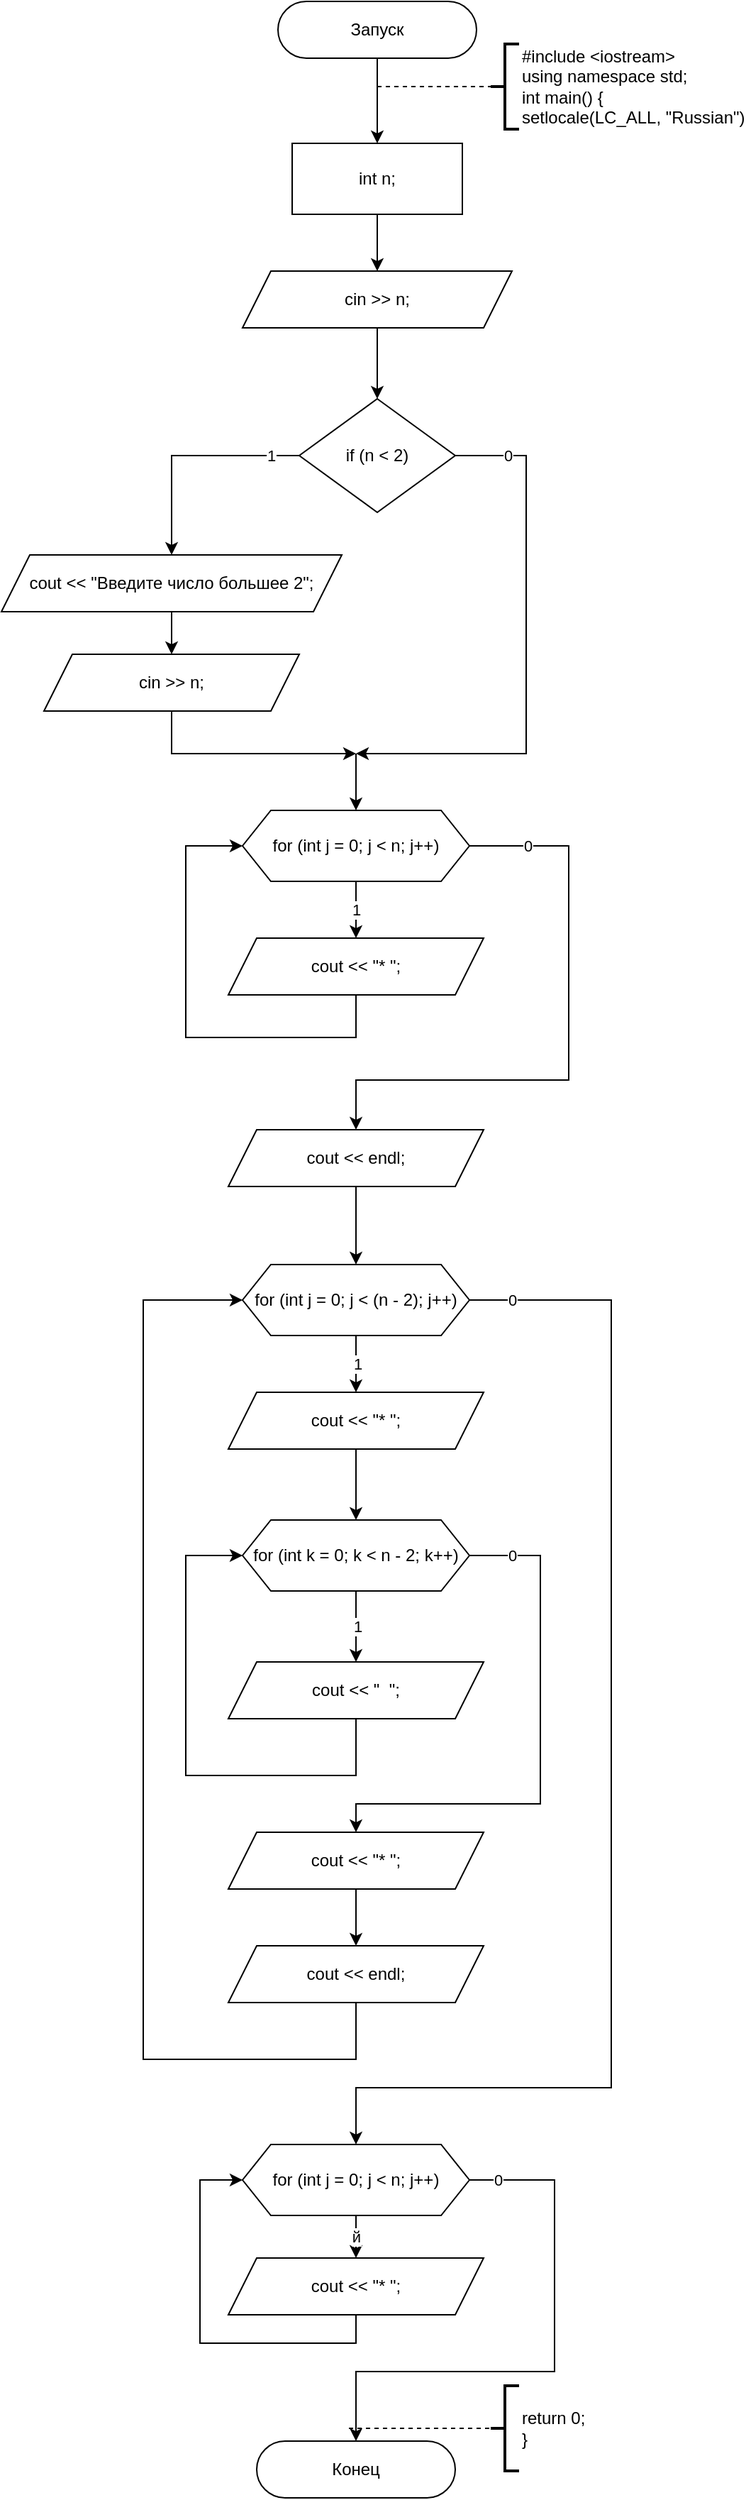 <mxfile version="13.9.9" type="device"><diagram id="pxqv_zmgmr1ywE6VNkn8" name="Страница 1"><mxGraphModel dx="852" dy="494" grid="1" gridSize="10" guides="1" tooltips="1" connect="1" arrows="1" fold="1" page="1" pageScale="1" pageWidth="827" pageHeight="1169" math="0" shadow="0"><root><mxCell id="0"/><mxCell id="1" parent="0"/><mxCell id="2" style="edgeStyle=orthogonalEdgeStyle;rounded=0;orthogonalLoop=1;jettySize=auto;html=1;" parent="1" source="3" target="4" edge="1"><mxGeometry relative="1" as="geometry"/></mxCell><mxCell id="3" value="Запуск" style="rounded=1;whiteSpace=wrap;html=1;arcSize=50;" parent="1" vertex="1"><mxGeometry x="305" y="20" width="140" height="40" as="geometry"/></mxCell><mxCell id="14" style="edgeStyle=none;html=1;entryX=0.5;entryY=0;entryDx=0;entryDy=0;" parent="1" source="4" target="12" edge="1"><mxGeometry relative="1" as="geometry"/></mxCell><mxCell id="4" value="int n;" style="rounded=0;whiteSpace=wrap;html=1;" parent="1" vertex="1"><mxGeometry x="315" y="120" width="120" height="50" as="geometry"/></mxCell><mxCell id="5" value="#include &amp;lt;iostream&amp;gt;&lt;br&gt;using namespace std;&lt;br&gt;int main() {&lt;br&gt;setlocale(LC_ALL, &quot;Russian&quot;)" style="strokeWidth=2;html=1;shape=mxgraph.flowchart.annotation_2;align=left;labelPosition=right;pointerEvents=1;" parent="1" vertex="1"><mxGeometry x="455" y="50" width="20" height="60" as="geometry"/></mxCell><mxCell id="6" value="" style="endArrow=none;dashed=1;html=1;entryX=0;entryY=0.5;entryDx=0;entryDy=0;entryPerimeter=0;" parent="1" target="5" edge="1"><mxGeometry width="50" height="50" relative="1" as="geometry"><mxPoint x="375" y="80" as="sourcePoint"/><mxPoint x="465" y="70" as="targetPoint"/></mxGeometry></mxCell><mxCell id="7" value="Конец" style="rounded=1;whiteSpace=wrap;html=1;arcSize=50;" parent="1" vertex="1"><mxGeometry x="290" y="1739" width="140" height="40" as="geometry"/></mxCell><mxCell id="10" value="return 0;&lt;br&gt;}" style="strokeWidth=2;html=1;shape=mxgraph.flowchart.annotation_2;align=left;labelPosition=right;pointerEvents=1;" parent="1" vertex="1"><mxGeometry x="455" y="1700" width="20" height="60" as="geometry"/></mxCell><mxCell id="11" value="" style="endArrow=none;dashed=1;html=1;entryX=0;entryY=0.5;entryDx=0;entryDy=0;entryPerimeter=0;" parent="1" target="10" edge="1"><mxGeometry width="50" height="50" relative="1" as="geometry"><mxPoint x="355" y="1730" as="sourcePoint"/><mxPoint x="455" y="690" as="targetPoint"/></mxGeometry></mxCell><mxCell id="58" style="edgeStyle=none;html=1;entryX=0.5;entryY=0;entryDx=0;entryDy=0;" parent="1" source="12" target="57" edge="1"><mxGeometry relative="1" as="geometry"/></mxCell><mxCell id="12" value="cin &amp;gt;&amp;gt; n;" style="shape=parallelogram;perimeter=parallelogramPerimeter;whiteSpace=wrap;html=1;fixedSize=1;" parent="1" vertex="1"><mxGeometry x="280" y="210" width="190" height="40" as="geometry"/></mxCell><mxCell id="61" value="1" style="edgeStyle=none;html=1;entryX=0.5;entryY=0;entryDx=0;entryDy=0;rounded=0;" parent="1" source="57" target="59" edge="1"><mxGeometry x="-0.75" relative="1" as="geometry"><Array as="points"><mxPoint x="230" y="340"/></Array><mxPoint as="offset"/></mxGeometry></mxCell><mxCell id="64" value="0" style="edgeStyle=orthogonalEdgeStyle;rounded=0;html=1;" parent="1" source="57" edge="1"><mxGeometry x="-0.809" relative="1" as="geometry"><mxPoint x="360" y="550" as="targetPoint"/><Array as="points"><mxPoint x="480" y="340"/><mxPoint x="480" y="550"/></Array><mxPoint as="offset"/></mxGeometry></mxCell><mxCell id="57" value="if (n &amp;lt; 2)" style="rhombus;whiteSpace=wrap;html=1;" parent="1" vertex="1"><mxGeometry x="320" y="300" width="110" height="80" as="geometry"/></mxCell><mxCell id="62" style="edgeStyle=none;rounded=0;html=1;entryX=0.5;entryY=0;entryDx=0;entryDy=0;" parent="1" source="59" target="60" edge="1"><mxGeometry relative="1" as="geometry"/></mxCell><mxCell id="59" value="cout &amp;lt;&amp;lt; &quot;Введите число большее 2&quot;;" style="shape=parallelogram;perimeter=parallelogramPerimeter;whiteSpace=wrap;html=1;fixedSize=1;" parent="1" vertex="1"><mxGeometry x="110" y="410" width="240" height="40" as="geometry"/></mxCell><mxCell id="63" style="edgeStyle=none;rounded=0;html=1;" parent="1" source="60" edge="1"><mxGeometry relative="1" as="geometry"><mxPoint x="360" y="550" as="targetPoint"/><Array as="points"><mxPoint x="230" y="550"/></Array></mxGeometry></mxCell><mxCell id="60" value="cin &amp;gt;&amp;gt; n;" style="shape=parallelogram;perimeter=parallelogramPerimeter;whiteSpace=wrap;html=1;fixedSize=1;" parent="1" vertex="1"><mxGeometry x="140" y="480" width="180" height="40" as="geometry"/></mxCell><mxCell id="77" value="1" style="edgeStyle=orthogonalEdgeStyle;rounded=0;html=1;entryX=0.5;entryY=0;entryDx=0;entryDy=0;" parent="1" source="66" target="74" edge="1"><mxGeometry relative="1" as="geometry"/></mxCell><mxCell id="81" value="0" style="edgeStyle=orthogonalEdgeStyle;rounded=0;html=1;entryX=0.5;entryY=0;entryDx=0;entryDy=0;" parent="1" source="66" target="129" edge="1"><mxGeometry x="-0.807" relative="1" as="geometry"><mxPoint x="360" y="810" as="targetPoint"/><Array as="points"><mxPoint x="510" y="615"/><mxPoint x="510" y="780"/><mxPoint x="360" y="780"/><mxPoint x="360" y="815"/></Array><mxPoint as="offset"/></mxGeometry></mxCell><mxCell id="66" value="for (int j = 0; j &amp;lt; n; j++)" style="shape=hexagon;perimeter=hexagonPerimeter2;whiteSpace=wrap;html=1;fixedSize=1;" parent="1" vertex="1"><mxGeometry x="280" y="590" width="160" height="50" as="geometry"/></mxCell><mxCell id="78" style="edgeStyle=orthogonalEdgeStyle;rounded=0;html=1;entryX=0;entryY=0.5;entryDx=0;entryDy=0;" parent="1" source="74" target="66" edge="1"><mxGeometry relative="1" as="geometry"><Array as="points"><mxPoint x="360" y="750"/><mxPoint x="240" y="750"/><mxPoint x="240" y="615"/></Array></mxGeometry></mxCell><mxCell id="74" value="cout &amp;lt;&amp;lt; &quot;* &quot;;" style="shape=parallelogram;perimeter=parallelogramPerimeter;whiteSpace=wrap;html=1;fixedSize=1;" parent="1" vertex="1"><mxGeometry x="270" y="680" width="180" height="40" as="geometry"/></mxCell><mxCell id="76" value="" style="endArrow=classic;html=1;entryX=0.5;entryY=0;entryDx=0;entryDy=0;" parent="1" target="66" edge="1"><mxGeometry width="50" height="50" relative="1" as="geometry"><mxPoint x="360" y="550" as="sourcePoint"/><mxPoint x="380" y="790" as="targetPoint"/></mxGeometry></mxCell><mxCell id="86" style="edgeStyle=orthogonalEdgeStyle;rounded=0;html=1;entryX=0.5;entryY=0;entryDx=0;entryDy=0;exitX=0.5;exitY=0.875;exitDx=0;exitDy=0;exitPerimeter=0;" parent="1" source="129" target="83" edge="1"><mxGeometry relative="1" as="geometry"><mxPoint x="360" y="860" as="sourcePoint"/></mxGeometry></mxCell><mxCell id="93" value="1" style="edgeStyle=orthogonalEdgeStyle;rounded=0;html=1;entryX=0.5;entryY=0;entryDx=0;entryDy=0;" parent="1" source="82" edge="1"><mxGeometry relative="1" as="geometry"><mxPoint x="360" y="1190" as="targetPoint"/></mxGeometry></mxCell><mxCell id="97" value="0" style="edgeStyle=orthogonalEdgeStyle;rounded=0;html=1;entryX=0.5;entryY=0;entryDx=0;entryDy=0;" parent="1" source="82" edge="1"><mxGeometry x="-0.84" relative="1" as="geometry"><mxPoint x="360" y="1310" as="targetPoint"/><Array as="points"><mxPoint x="490" y="1115"/><mxPoint x="490" y="1290"/><mxPoint x="360" y="1290"/></Array><mxPoint as="offset"/></mxGeometry></mxCell><mxCell id="82" value="for (int k = 0; k &amp;lt; n - 2; k++)" style="shape=hexagon;perimeter=hexagonPerimeter2;whiteSpace=wrap;html=1;fixedSize=1;" parent="1" vertex="1"><mxGeometry x="280" y="1090" width="160" height="50" as="geometry"/></mxCell><mxCell id="89" value="1" style="edgeStyle=orthogonalEdgeStyle;rounded=0;html=1;entryX=0.5;entryY=0;entryDx=0;entryDy=0;" parent="1" source="83" edge="1"><mxGeometry relative="1" as="geometry"><mxPoint x="360" y="1000" as="targetPoint"/></mxGeometry></mxCell><mxCell id="127" value="0" style="edgeStyle=orthogonalEdgeStyle;rounded=0;html=1;entryX=0.5;entryY=0;entryDx=0;entryDy=0;" parent="1" source="83" target="124" edge="1"><mxGeometry x="-0.931" relative="1" as="geometry"><Array as="points"><mxPoint x="540" y="935"/><mxPoint x="540" y="1490"/><mxPoint x="360" y="1490"/></Array><mxPoint as="offset"/></mxGeometry></mxCell><mxCell id="83" value="for (int j = 0; j &amp;lt; (n - 2); j++)" style="shape=hexagon;perimeter=hexagonPerimeter2;whiteSpace=wrap;html=1;fixedSize=1;" parent="1" vertex="1"><mxGeometry x="280" y="910" width="160" height="50" as="geometry"/></mxCell><mxCell id="90" style="edgeStyle=orthogonalEdgeStyle;rounded=0;html=1;entryX=0.5;entryY=0;entryDx=0;entryDy=0;exitX=0.5;exitY=1;exitDx=0;exitDy=0;" parent="1" source="128" target="82" edge="1"><mxGeometry relative="1" as="geometry"><mxPoint x="360" y="1050" as="sourcePoint"/></mxGeometry></mxCell><mxCell id="94" style="edgeStyle=orthogonalEdgeStyle;rounded=0;html=1;entryX=0;entryY=0.5;entryDx=0;entryDy=0;exitX=0.5;exitY=1;exitDx=0;exitDy=0;" parent="1" source="131" target="82" edge="1"><mxGeometry relative="1" as="geometry"><mxPoint x="360" y="1240" as="sourcePoint"/><Array as="points"><mxPoint x="360" y="1270"/><mxPoint x="240" y="1270"/><mxPoint x="240" y="1115"/></Array></mxGeometry></mxCell><mxCell id="99" style="edgeStyle=orthogonalEdgeStyle;rounded=0;html=1;entryX=0;entryY=0.5;entryDx=0;entryDy=0;exitX=0.5;exitY=1;exitDx=0;exitDy=0;" parent="1" source="132" target="83" edge="1"><mxGeometry relative="1" as="geometry"><mxPoint x="360" y="1440" as="sourcePoint"/><Array as="points"><mxPoint x="360" y="1470"/><mxPoint x="210" y="1470"/><mxPoint x="210" y="935"/></Array></mxGeometry></mxCell><mxCell id="98" style="edgeStyle=orthogonalEdgeStyle;rounded=0;html=1;entryX=0.5;entryY=0;entryDx=0;entryDy=0;exitX=0.5;exitY=1;exitDx=0;exitDy=0;" parent="1" source="133" edge="1"><mxGeometry relative="1" as="geometry"><mxPoint x="360" y="1360" as="sourcePoint"/><mxPoint x="360" y="1390" as="targetPoint"/></mxGeometry></mxCell><mxCell id="137" value="й" style="edgeStyle=orthogonalEdgeStyle;rounded=0;html=1;entryX=0.5;entryY=0;entryDx=0;entryDy=0;" parent="1" source="124" target="135" edge="1"><mxGeometry relative="1" as="geometry"/></mxCell><mxCell id="140" value="0" style="edgeStyle=orthogonalEdgeStyle;rounded=0;html=1;entryX=0.5;entryY=0;entryDx=0;entryDy=0;" parent="1" source="124" target="7" edge="1"><mxGeometry x="-0.896" relative="1" as="geometry"><Array as="points"><mxPoint x="500" y="1555"/><mxPoint x="500" y="1690"/><mxPoint x="360" y="1690"/></Array><mxPoint as="offset"/></mxGeometry></mxCell><mxCell id="124" value="for (int j = 0; j &amp;lt; n; j++)" style="shape=hexagon;perimeter=hexagonPerimeter2;whiteSpace=wrap;html=1;fixedSize=1;" parent="1" vertex="1"><mxGeometry x="280" y="1530" width="160" height="50" as="geometry"/></mxCell><mxCell id="128" value="cout &amp;lt;&amp;lt; &quot;* &quot;;" style="shape=parallelogram;perimeter=parallelogramPerimeter;whiteSpace=wrap;html=1;fixedSize=1;" parent="1" vertex="1"><mxGeometry x="270" y="1000" width="180" height="40" as="geometry"/></mxCell><mxCell id="129" value="cout &amp;lt;&amp;lt; endl;" style="shape=parallelogram;perimeter=parallelogramPerimeter;whiteSpace=wrap;html=1;fixedSize=1;" parent="1" vertex="1"><mxGeometry x="270" y="815" width="180" height="40" as="geometry"/></mxCell><mxCell id="131" value="cout &amp;lt;&amp;lt; &quot;&amp;nbsp; &quot;;" style="shape=parallelogram;perimeter=parallelogramPerimeter;whiteSpace=wrap;html=1;fixedSize=1;" parent="1" vertex="1"><mxGeometry x="270" y="1190" width="180" height="40" as="geometry"/></mxCell><mxCell id="132" value="cout &amp;lt;&amp;lt; endl;" style="shape=parallelogram;perimeter=parallelogramPerimeter;whiteSpace=wrap;html=1;fixedSize=1;" parent="1" vertex="1"><mxGeometry x="270" y="1390" width="180" height="40" as="geometry"/></mxCell><mxCell id="133" value="cout &amp;lt;&amp;lt; &quot;* &quot;;" style="shape=parallelogram;perimeter=parallelogramPerimeter;whiteSpace=wrap;html=1;fixedSize=1;" parent="1" vertex="1"><mxGeometry x="270" y="1310" width="180" height="40" as="geometry"/></mxCell><mxCell id="138" style="edgeStyle=orthogonalEdgeStyle;rounded=0;html=1;entryX=0;entryY=0.5;entryDx=0;entryDy=0;" parent="1" source="135" target="124" edge="1"><mxGeometry relative="1" as="geometry"><Array as="points"><mxPoint x="360" y="1670"/><mxPoint x="250" y="1670"/><mxPoint x="250" y="1555"/></Array></mxGeometry></mxCell><mxCell id="135" value="cout &amp;lt;&amp;lt; &quot;* &quot;;" style="shape=parallelogram;perimeter=parallelogramPerimeter;whiteSpace=wrap;html=1;fixedSize=1;" parent="1" vertex="1"><mxGeometry x="270" y="1610" width="180" height="40" as="geometry"/></mxCell></root></mxGraphModel></diagram></mxfile>